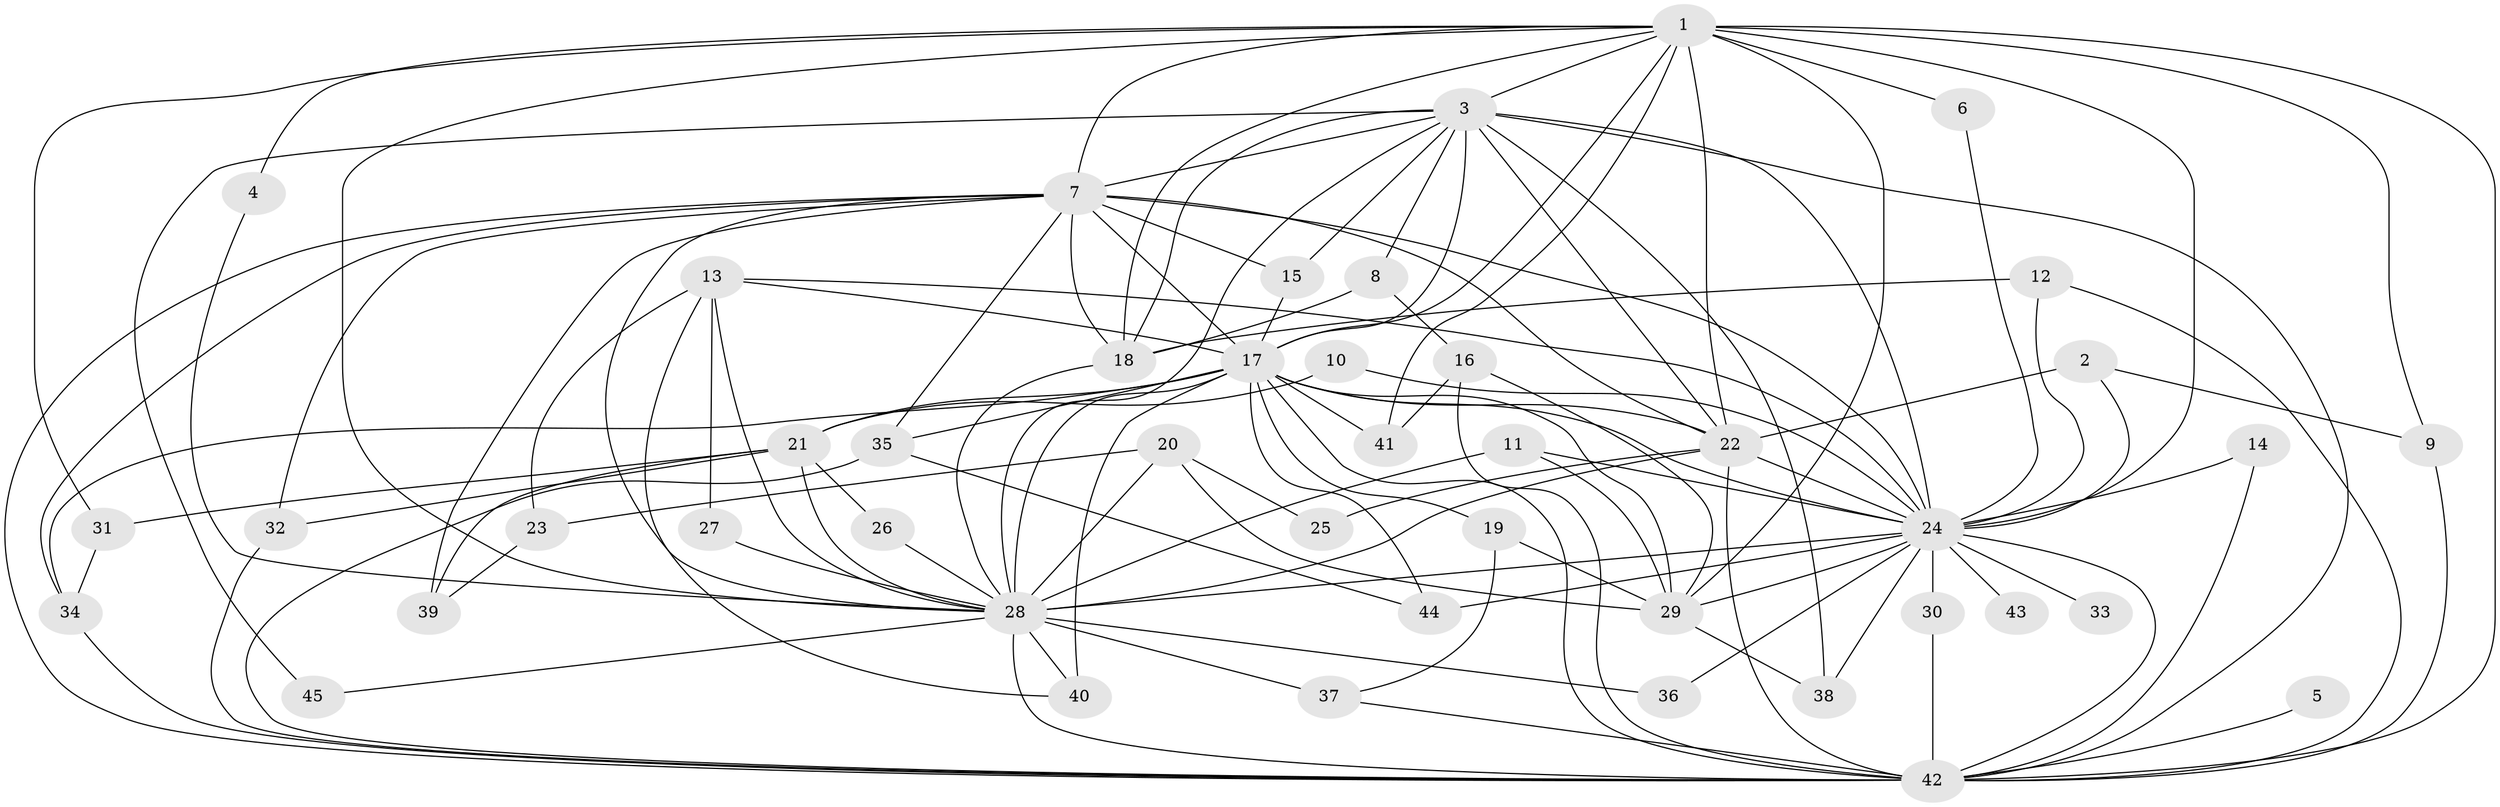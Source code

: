 // original degree distribution, {14: 0.011235955056179775, 13: 0.011235955056179775, 15: 0.011235955056179775, 17: 0.02247191011235955, 18: 0.011235955056179775, 20: 0.011235955056179775, 28: 0.011235955056179775, 22: 0.011235955056179775, 26: 0.011235955056179775, 6: 0.033707865168539325, 3: 0.2247191011235955, 2: 0.5393258426966292, 9: 0.02247191011235955, 4: 0.06741573033707865}
// Generated by graph-tools (version 1.1) at 2025/01/03/09/25 03:01:34]
// undirected, 45 vertices, 118 edges
graph export_dot {
graph [start="1"]
  node [color=gray90,style=filled];
  1;
  2;
  3;
  4;
  5;
  6;
  7;
  8;
  9;
  10;
  11;
  12;
  13;
  14;
  15;
  16;
  17;
  18;
  19;
  20;
  21;
  22;
  23;
  24;
  25;
  26;
  27;
  28;
  29;
  30;
  31;
  32;
  33;
  34;
  35;
  36;
  37;
  38;
  39;
  40;
  41;
  42;
  43;
  44;
  45;
  1 -- 3 [weight=2.0];
  1 -- 4 [weight=1.0];
  1 -- 6 [weight=1.0];
  1 -- 7 [weight=2.0];
  1 -- 9 [weight=1.0];
  1 -- 17 [weight=4.0];
  1 -- 18 [weight=1.0];
  1 -- 22 [weight=3.0];
  1 -- 24 [weight=3.0];
  1 -- 28 [weight=2.0];
  1 -- 29 [weight=2.0];
  1 -- 31 [weight=1.0];
  1 -- 41 [weight=1.0];
  1 -- 42 [weight=4.0];
  2 -- 9 [weight=1.0];
  2 -- 22 [weight=1.0];
  2 -- 24 [weight=1.0];
  3 -- 7 [weight=2.0];
  3 -- 8 [weight=1.0];
  3 -- 15 [weight=1.0];
  3 -- 17 [weight=2.0];
  3 -- 18 [weight=1.0];
  3 -- 22 [weight=2.0];
  3 -- 24 [weight=1.0];
  3 -- 28 [weight=1.0];
  3 -- 38 [weight=1.0];
  3 -- 42 [weight=1.0];
  3 -- 45 [weight=2.0];
  4 -- 28 [weight=1.0];
  5 -- 42 [weight=1.0];
  6 -- 24 [weight=1.0];
  7 -- 15 [weight=1.0];
  7 -- 17 [weight=2.0];
  7 -- 18 [weight=1.0];
  7 -- 22 [weight=2.0];
  7 -- 24 [weight=1.0];
  7 -- 28 [weight=1.0];
  7 -- 32 [weight=1.0];
  7 -- 34 [weight=1.0];
  7 -- 35 [weight=1.0];
  7 -- 39 [weight=1.0];
  7 -- 42 [weight=1.0];
  8 -- 16 [weight=1.0];
  8 -- 18 [weight=1.0];
  9 -- 42 [weight=1.0];
  10 -- 21 [weight=2.0];
  10 -- 24 [weight=1.0];
  11 -- 24 [weight=1.0];
  11 -- 28 [weight=1.0];
  11 -- 29 [weight=1.0];
  12 -- 18 [weight=1.0];
  12 -- 24 [weight=1.0];
  12 -- 42 [weight=1.0];
  13 -- 17 [weight=1.0];
  13 -- 23 [weight=1.0];
  13 -- 24 [weight=1.0];
  13 -- 27 [weight=1.0];
  13 -- 28 [weight=1.0];
  13 -- 40 [weight=1.0];
  14 -- 24 [weight=1.0];
  14 -- 42 [weight=1.0];
  15 -- 17 [weight=1.0];
  16 -- 29 [weight=1.0];
  16 -- 41 [weight=1.0];
  16 -- 42 [weight=1.0];
  17 -- 19 [weight=1.0];
  17 -- 21 [weight=2.0];
  17 -- 22 [weight=3.0];
  17 -- 24 [weight=2.0];
  17 -- 28 [weight=4.0];
  17 -- 29 [weight=1.0];
  17 -- 34 [weight=1.0];
  17 -- 35 [weight=1.0];
  17 -- 40 [weight=1.0];
  17 -- 41 [weight=1.0];
  17 -- 42 [weight=2.0];
  17 -- 44 [weight=1.0];
  18 -- 28 [weight=1.0];
  19 -- 29 [weight=1.0];
  19 -- 37 [weight=1.0];
  20 -- 23 [weight=1.0];
  20 -- 25 [weight=2.0];
  20 -- 28 [weight=2.0];
  20 -- 29 [weight=1.0];
  21 -- 26 [weight=1.0];
  21 -- 28 [weight=1.0];
  21 -- 31 [weight=1.0];
  21 -- 32 [weight=1.0];
  21 -- 39 [weight=1.0];
  22 -- 24 [weight=1.0];
  22 -- 25 [weight=1.0];
  22 -- 28 [weight=1.0];
  22 -- 42 [weight=1.0];
  23 -- 39 [weight=1.0];
  24 -- 28 [weight=1.0];
  24 -- 29 [weight=1.0];
  24 -- 30 [weight=2.0];
  24 -- 33 [weight=1.0];
  24 -- 36 [weight=1.0];
  24 -- 38 [weight=1.0];
  24 -- 42 [weight=1.0];
  24 -- 43 [weight=1.0];
  24 -- 44 [weight=1.0];
  26 -- 28 [weight=1.0];
  27 -- 28 [weight=2.0];
  28 -- 36 [weight=1.0];
  28 -- 37 [weight=2.0];
  28 -- 40 [weight=1.0];
  28 -- 42 [weight=1.0];
  28 -- 45 [weight=1.0];
  29 -- 38 [weight=1.0];
  30 -- 42 [weight=1.0];
  31 -- 34 [weight=1.0];
  32 -- 42 [weight=1.0];
  34 -- 42 [weight=1.0];
  35 -- 42 [weight=1.0];
  35 -- 44 [weight=1.0];
  37 -- 42 [weight=1.0];
}
